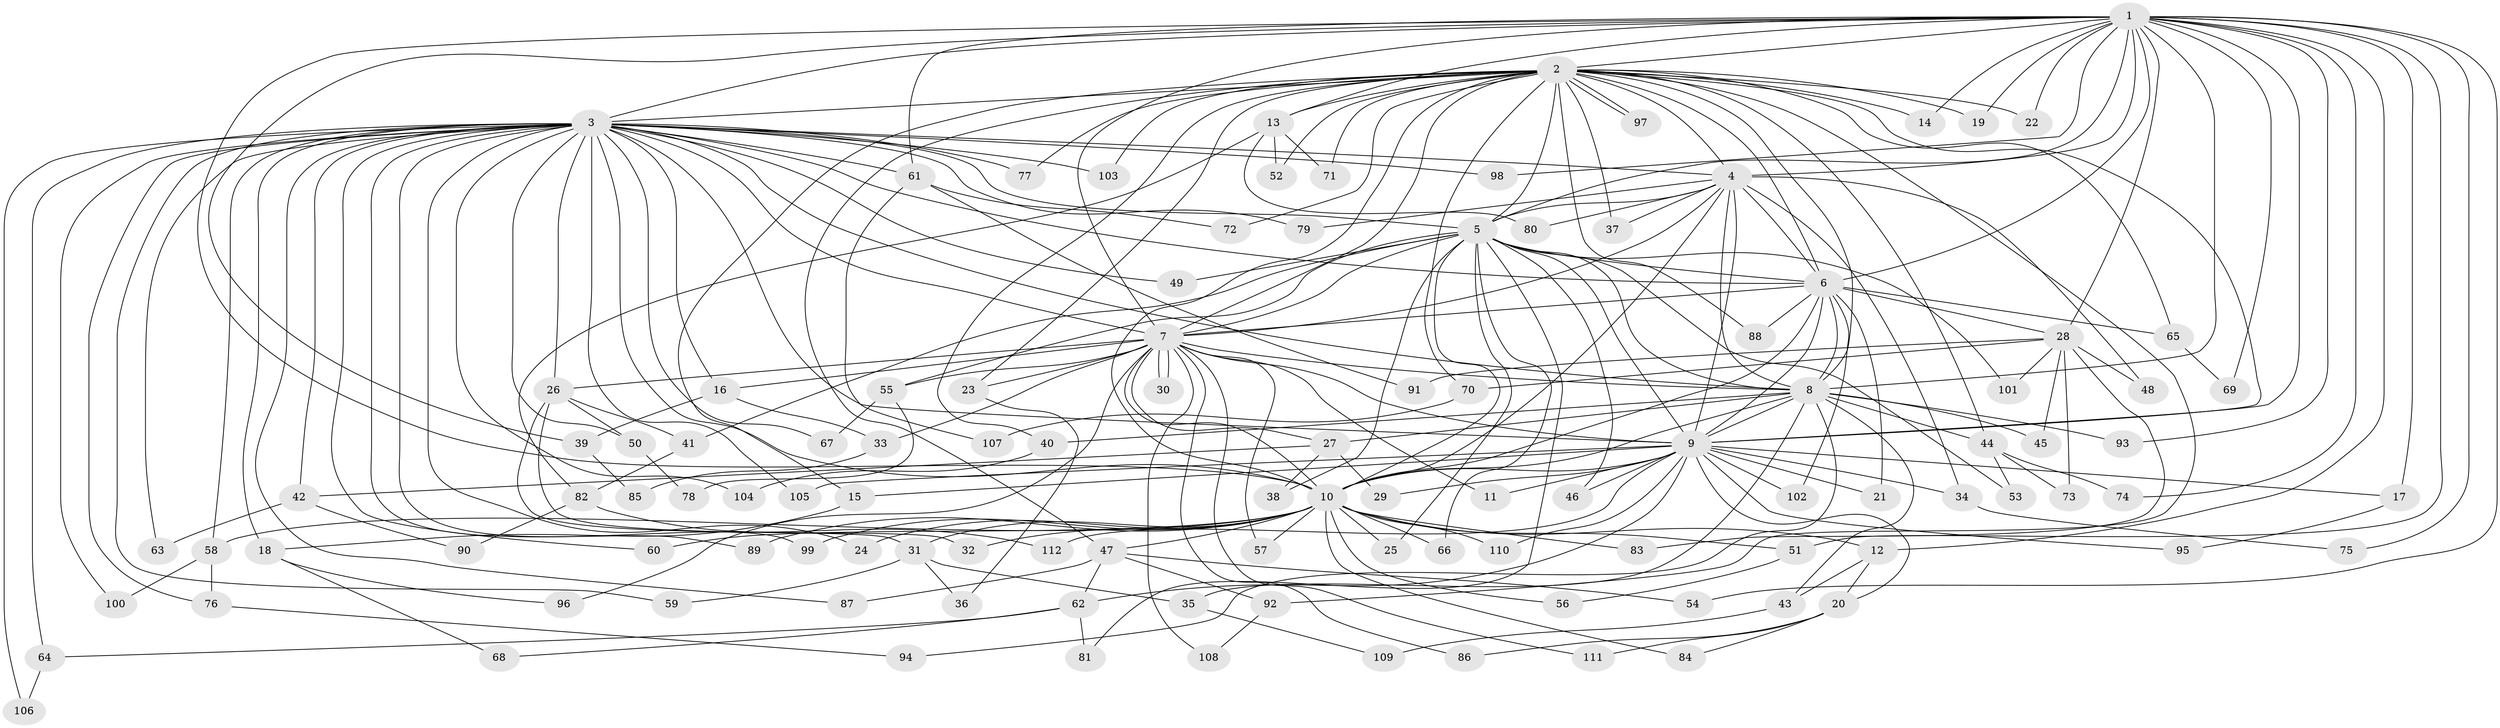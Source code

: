 // coarse degree distribution, {28: 0.01282051282051282, 13: 0.01282051282051282, 25: 0.01282051282051282, 32: 0.01282051282051282, 1: 0.11538461538461539, 3: 0.14102564102564102, 4: 0.05128205128205128, 2: 0.5769230769230769, 20: 0.01282051282051282, 6: 0.01282051282051282, 5: 0.02564102564102564, 8: 0.01282051282051282}
// Generated by graph-tools (version 1.1) at 2025/46/03/04/25 21:46:21]
// undirected, 112 vertices, 249 edges
graph export_dot {
graph [start="1"]
  node [color=gray90,style=filled];
  1;
  2;
  3;
  4;
  5;
  6;
  7;
  8;
  9;
  10;
  11;
  12;
  13;
  14;
  15;
  16;
  17;
  18;
  19;
  20;
  21;
  22;
  23;
  24;
  25;
  26;
  27;
  28;
  29;
  30;
  31;
  32;
  33;
  34;
  35;
  36;
  37;
  38;
  39;
  40;
  41;
  42;
  43;
  44;
  45;
  46;
  47;
  48;
  49;
  50;
  51;
  52;
  53;
  54;
  55;
  56;
  57;
  58;
  59;
  60;
  61;
  62;
  63;
  64;
  65;
  66;
  67;
  68;
  69;
  70;
  71;
  72;
  73;
  74;
  75;
  76;
  77;
  78;
  79;
  80;
  81;
  82;
  83;
  84;
  85;
  86;
  87;
  88;
  89;
  90;
  91;
  92;
  93;
  94;
  95;
  96;
  97;
  98;
  99;
  100;
  101;
  102;
  103;
  104;
  105;
  106;
  107;
  108;
  109;
  110;
  111;
  112;
  1 -- 2;
  1 -- 3;
  1 -- 4;
  1 -- 5;
  1 -- 6;
  1 -- 7;
  1 -- 8;
  1 -- 9;
  1 -- 10;
  1 -- 12;
  1 -- 13;
  1 -- 14;
  1 -- 17;
  1 -- 19;
  1 -- 22;
  1 -- 28;
  1 -- 39;
  1 -- 51;
  1 -- 54;
  1 -- 61;
  1 -- 69;
  1 -- 74;
  1 -- 75;
  1 -- 93;
  1 -- 98;
  2 -- 3;
  2 -- 4;
  2 -- 5;
  2 -- 6;
  2 -- 7;
  2 -- 8;
  2 -- 9;
  2 -- 10;
  2 -- 13;
  2 -- 14;
  2 -- 15;
  2 -- 19;
  2 -- 22;
  2 -- 23;
  2 -- 37;
  2 -- 40;
  2 -- 44;
  2 -- 47;
  2 -- 52;
  2 -- 65;
  2 -- 70;
  2 -- 71;
  2 -- 72;
  2 -- 77;
  2 -- 88;
  2 -- 92;
  2 -- 97;
  2 -- 97;
  2 -- 103;
  3 -- 4;
  3 -- 5;
  3 -- 6;
  3 -- 7;
  3 -- 8;
  3 -- 9;
  3 -- 10;
  3 -- 16;
  3 -- 18;
  3 -- 24;
  3 -- 26;
  3 -- 42;
  3 -- 49;
  3 -- 50;
  3 -- 58;
  3 -- 59;
  3 -- 60;
  3 -- 61;
  3 -- 63;
  3 -- 64;
  3 -- 67;
  3 -- 76;
  3 -- 77;
  3 -- 79;
  3 -- 87;
  3 -- 89;
  3 -- 98;
  3 -- 99;
  3 -- 100;
  3 -- 103;
  3 -- 104;
  3 -- 105;
  3 -- 106;
  4 -- 5;
  4 -- 6;
  4 -- 7;
  4 -- 8;
  4 -- 9;
  4 -- 10;
  4 -- 34;
  4 -- 37;
  4 -- 48;
  4 -- 79;
  4 -- 80;
  5 -- 6;
  5 -- 7;
  5 -- 8;
  5 -- 9;
  5 -- 10;
  5 -- 25;
  5 -- 38;
  5 -- 41;
  5 -- 46;
  5 -- 49;
  5 -- 53;
  5 -- 55;
  5 -- 66;
  5 -- 81;
  5 -- 101;
  6 -- 7;
  6 -- 8;
  6 -- 9;
  6 -- 10;
  6 -- 21;
  6 -- 28;
  6 -- 65;
  6 -- 88;
  6 -- 102;
  7 -- 8;
  7 -- 9;
  7 -- 10;
  7 -- 11;
  7 -- 16;
  7 -- 23;
  7 -- 26;
  7 -- 27;
  7 -- 30;
  7 -- 30;
  7 -- 33;
  7 -- 55;
  7 -- 57;
  7 -- 86;
  7 -- 96;
  7 -- 108;
  7 -- 111;
  8 -- 9;
  8 -- 10;
  8 -- 27;
  8 -- 35;
  8 -- 40;
  8 -- 43;
  8 -- 44;
  8 -- 45;
  8 -- 93;
  8 -- 94;
  9 -- 10;
  9 -- 11;
  9 -- 15;
  9 -- 17;
  9 -- 20;
  9 -- 21;
  9 -- 29;
  9 -- 34;
  9 -- 46;
  9 -- 62;
  9 -- 95;
  9 -- 102;
  9 -- 105;
  9 -- 110;
  9 -- 112;
  10 -- 12;
  10 -- 24;
  10 -- 25;
  10 -- 31;
  10 -- 32;
  10 -- 47;
  10 -- 51;
  10 -- 56;
  10 -- 57;
  10 -- 58;
  10 -- 60;
  10 -- 66;
  10 -- 83;
  10 -- 84;
  10 -- 89;
  10 -- 99;
  10 -- 110;
  12 -- 20;
  12 -- 43;
  13 -- 52;
  13 -- 71;
  13 -- 80;
  13 -- 82;
  15 -- 18;
  16 -- 33;
  16 -- 39;
  17 -- 95;
  18 -- 68;
  18 -- 96;
  20 -- 84;
  20 -- 86;
  20 -- 111;
  23 -- 36;
  26 -- 31;
  26 -- 32;
  26 -- 41;
  26 -- 50;
  27 -- 29;
  27 -- 38;
  27 -- 42;
  28 -- 45;
  28 -- 48;
  28 -- 70;
  28 -- 73;
  28 -- 83;
  28 -- 91;
  28 -- 101;
  31 -- 35;
  31 -- 36;
  31 -- 59;
  33 -- 85;
  34 -- 75;
  35 -- 109;
  39 -- 85;
  40 -- 104;
  41 -- 82;
  42 -- 63;
  42 -- 90;
  43 -- 109;
  44 -- 53;
  44 -- 73;
  44 -- 74;
  47 -- 54;
  47 -- 62;
  47 -- 87;
  47 -- 92;
  50 -- 78;
  51 -- 56;
  55 -- 67;
  55 -- 78;
  58 -- 76;
  58 -- 100;
  61 -- 72;
  61 -- 91;
  61 -- 107;
  62 -- 64;
  62 -- 68;
  62 -- 81;
  64 -- 106;
  65 -- 69;
  70 -- 107;
  76 -- 94;
  82 -- 90;
  82 -- 112;
  92 -- 108;
}
